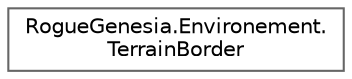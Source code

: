 digraph "Graphical Class Hierarchy"
{
 // LATEX_PDF_SIZE
  bgcolor="transparent";
  edge [fontname=Helvetica,fontsize=10,labelfontname=Helvetica,labelfontsize=10];
  node [fontname=Helvetica,fontsize=10,shape=box,height=0.2,width=0.4];
  rankdir="LR";
  Node0 [label="RogueGenesia.Environement.\lTerrainBorder",height=0.2,width=0.4,color="grey40", fillcolor="white", style="filled",URL="$struct_rogue_genesia_1_1_environement_1_1_terrain_border.html",tooltip=" "];
}
